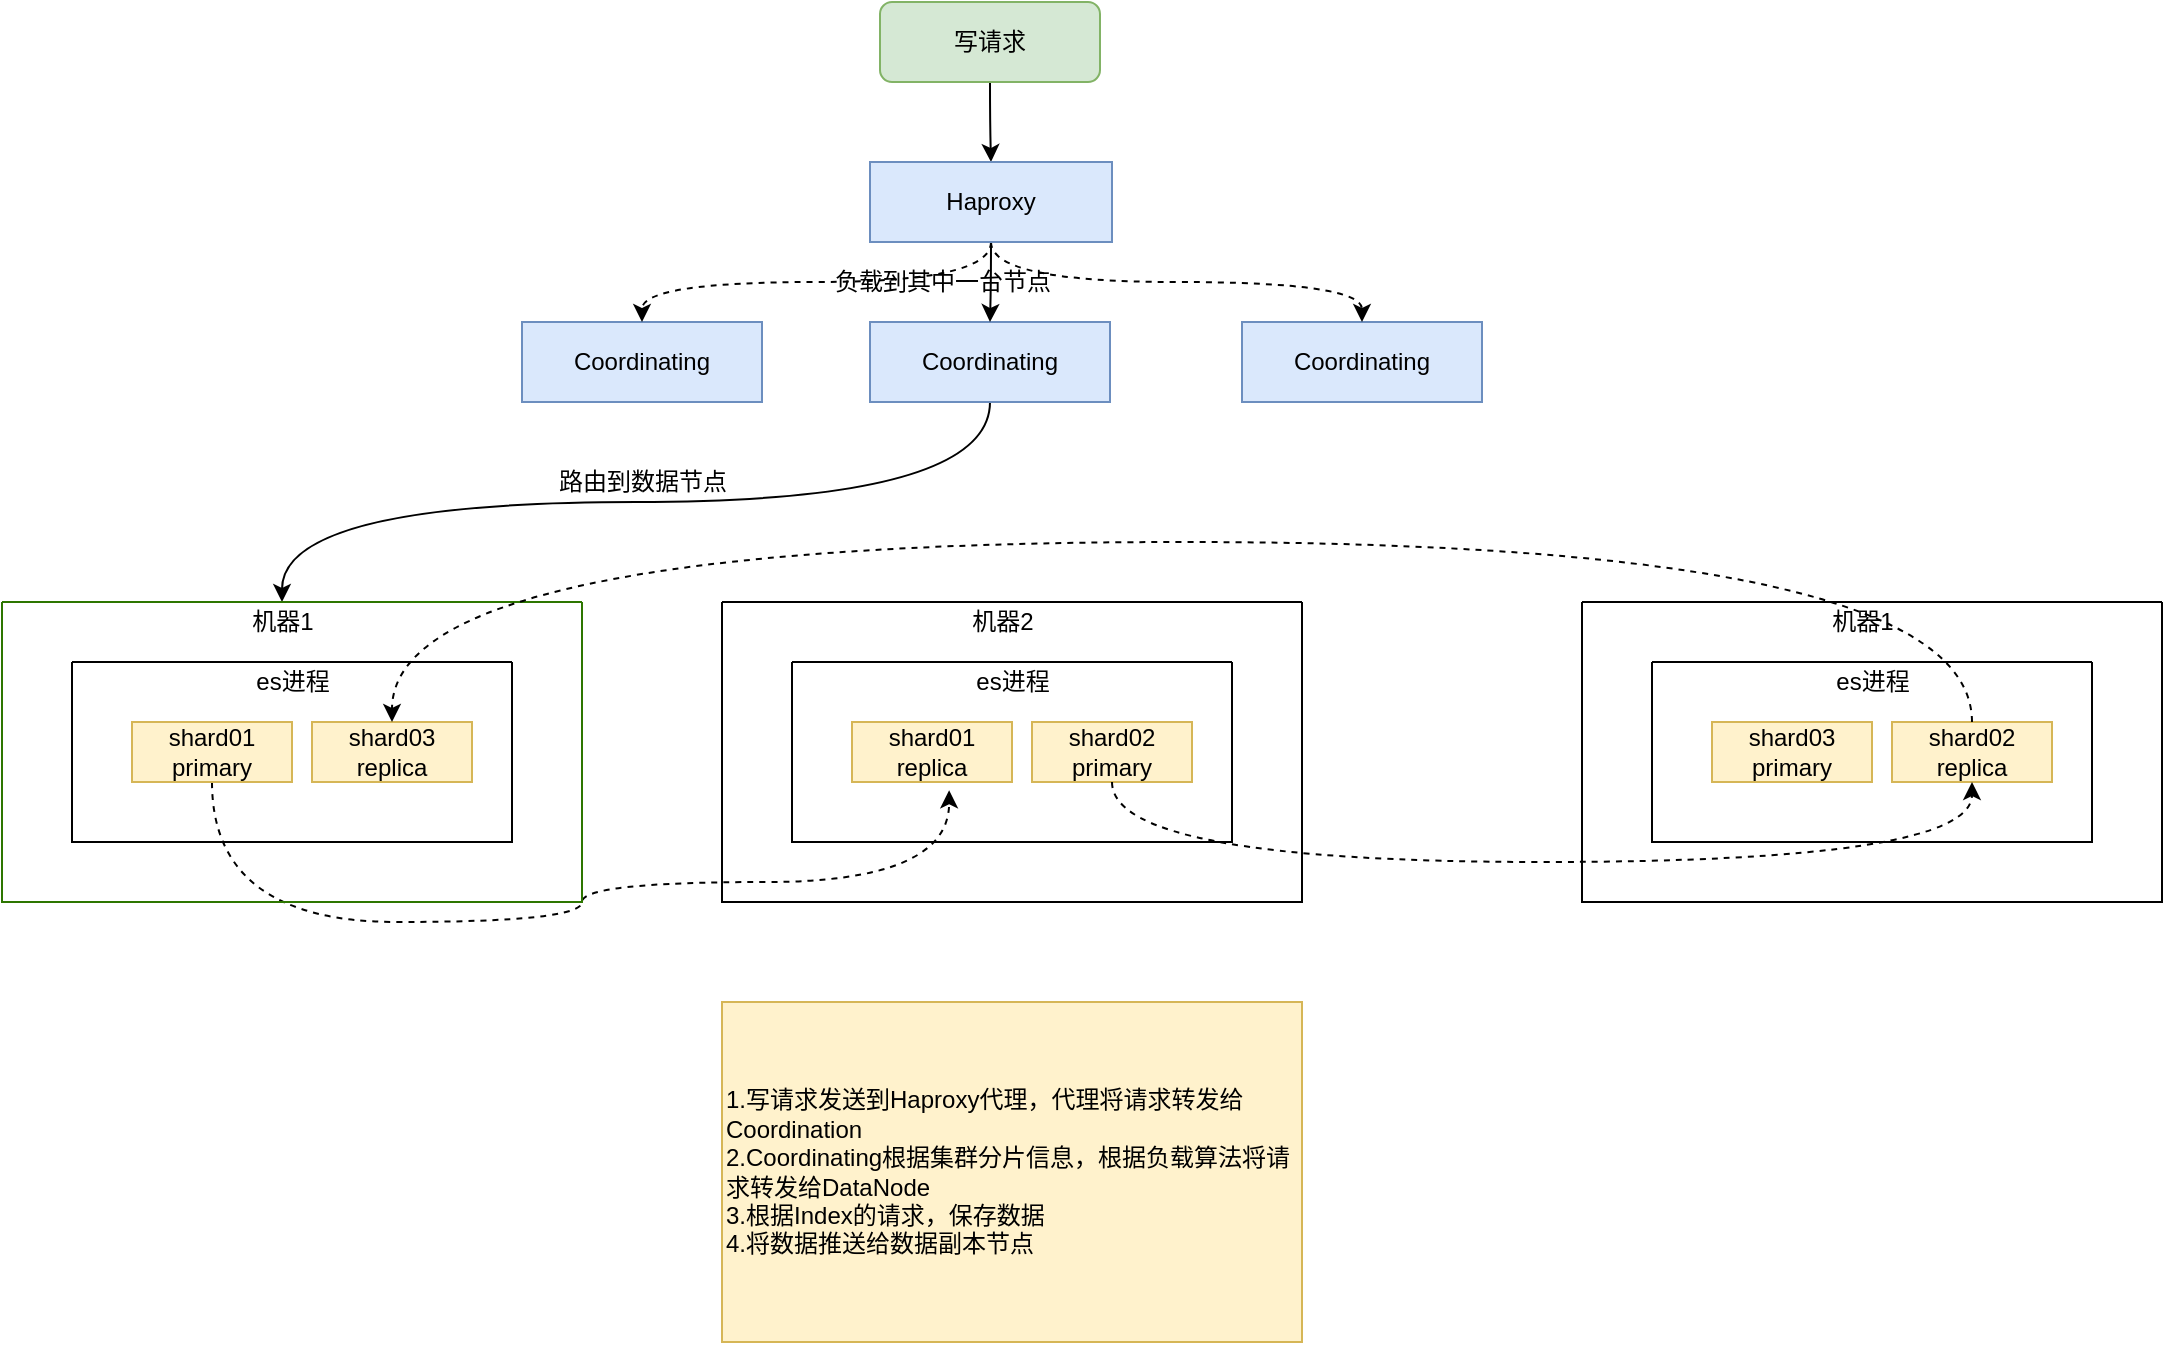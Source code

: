 <mxfile version="16.1.2" type="device"><diagram id="KwNJfRvvug9dd0L93AJV" name="第 1 页"><mxGraphModel dx="1931" dy="680" grid="1" gridSize="10" guides="1" tooltips="1" connect="1" arrows="1" fold="1" page="1" pageScale="1" pageWidth="827" pageHeight="1169" math="0" shadow="0"><root><mxCell id="0"/><mxCell id="1" parent="0"/><mxCell id="lDsc_pTy619atVIowe8W-1" value="Coordinating" style="rounded=0;whiteSpace=wrap;html=1;fillColor=#dae8fc;strokeColor=#6c8ebf;" vertex="1" parent="1"><mxGeometry x="180" y="210" width="120" height="40" as="geometry"/></mxCell><mxCell id="lDsc_pTy619atVIowe8W-6" style="edgeStyle=orthogonalEdgeStyle;rounded=0;orthogonalLoop=1;jettySize=auto;html=1;exitX=0.5;exitY=1;exitDx=0;exitDy=0;entryX=0.5;entryY=0;entryDx=0;entryDy=0;curved=1;" edge="1" parent="1" source="lDsc_pTy619atVIowe8W-2" target="lDsc_pTy619atVIowe8W-5"><mxGeometry relative="1" as="geometry"/></mxCell><mxCell id="lDsc_pTy619atVIowe8W-2" value="写请求" style="rounded=1;whiteSpace=wrap;html=1;fillColor=#d5e8d4;strokeColor=#82b366;" vertex="1" parent="1"><mxGeometry x="359" y="50" width="110" height="40" as="geometry"/></mxCell><mxCell id="lDsc_pTy619atVIowe8W-47" style="edgeStyle=orthogonalEdgeStyle;curved=1;rounded=0;orthogonalLoop=1;jettySize=auto;html=1;exitX=0.5;exitY=1;exitDx=0;exitDy=0;" edge="1" parent="1" source="lDsc_pTy619atVIowe8W-3" target="lDsc_pTy619atVIowe8W-18"><mxGeometry relative="1" as="geometry"/></mxCell><mxCell id="lDsc_pTy619atVIowe8W-3" value="Coordinating" style="rounded=0;whiteSpace=wrap;html=1;fillColor=#dae8fc;strokeColor=#6c8ebf;" vertex="1" parent="1"><mxGeometry x="354" y="210" width="120" height="40" as="geometry"/></mxCell><mxCell id="lDsc_pTy619atVIowe8W-4" value="Coordinating" style="rounded=0;whiteSpace=wrap;html=1;fillColor=#dae8fc;strokeColor=#6c8ebf;" vertex="1" parent="1"><mxGeometry x="540" y="210" width="120" height="40" as="geometry"/></mxCell><mxCell id="lDsc_pTy619atVIowe8W-8" style="edgeStyle=orthogonalEdgeStyle;curved=1;rounded=0;orthogonalLoop=1;jettySize=auto;html=1;exitX=0.5;exitY=1;exitDx=0;exitDy=0;entryX=0.5;entryY=0;entryDx=0;entryDy=0;" edge="1" parent="1" source="lDsc_pTy619atVIowe8W-5" target="lDsc_pTy619atVIowe8W-3"><mxGeometry relative="1" as="geometry"/></mxCell><mxCell id="lDsc_pTy619atVIowe8W-9" style="edgeStyle=orthogonalEdgeStyle;curved=1;rounded=0;orthogonalLoop=1;jettySize=auto;html=1;exitX=0.5;exitY=1;exitDx=0;exitDy=0;entryX=0.5;entryY=0;entryDx=0;entryDy=0;dashed=1;" edge="1" parent="1" source="lDsc_pTy619atVIowe8W-5" target="lDsc_pTy619atVIowe8W-4"><mxGeometry relative="1" as="geometry"/></mxCell><mxCell id="lDsc_pTy619atVIowe8W-14" style="edgeStyle=orthogonalEdgeStyle;curved=1;rounded=0;orthogonalLoop=1;jettySize=auto;html=1;exitX=0.5;exitY=1;exitDx=0;exitDy=0;dashed=1;" edge="1" parent="1" source="lDsc_pTy619atVIowe8W-5" target="lDsc_pTy619atVIowe8W-1"><mxGeometry relative="1" as="geometry"/></mxCell><mxCell id="lDsc_pTy619atVIowe8W-5" value="Haproxy" style="rounded=0;whiteSpace=wrap;html=1;fillColor=#dae8fc;strokeColor=#6c8ebf;" vertex="1" parent="1"><mxGeometry x="354" y="130" width="121" height="40" as="geometry"/></mxCell><mxCell id="lDsc_pTy619atVIowe8W-10" value="负载到其中一台节点" style="text;html=1;align=center;verticalAlign=middle;resizable=0;points=[];autosize=1;strokeColor=none;fillColor=none;" vertex="1" parent="1"><mxGeometry x="330" y="180" width="120" height="20" as="geometry"/></mxCell><mxCell id="lDsc_pTy619atVIowe8W-45" style="edgeStyle=orthogonalEdgeStyle;curved=1;rounded=0;orthogonalLoop=1;jettySize=auto;html=1;exitX=0.5;exitY=1;exitDx=0;exitDy=0;entryX=0.607;entryY=1.138;entryDx=0;entryDy=0;entryPerimeter=0;dashed=1;" edge="1" parent="1" source="lDsc_pTy619atVIowe8W-11" target="lDsc_pTy619atVIowe8W-26"><mxGeometry relative="1" as="geometry"><Array as="points"><mxPoint x="25" y="510"/><mxPoint x="210" y="510"/><mxPoint x="210" y="490"/><mxPoint x="394" y="490"/></Array></mxGeometry></mxCell><mxCell id="lDsc_pTy619atVIowe8W-11" value="shard01&lt;br&gt;primary" style="rounded=0;whiteSpace=wrap;html=1;fillColor=#fff2cc;strokeColor=#d6b656;" vertex="1" parent="1"><mxGeometry x="-15" y="410" width="80" height="30" as="geometry"/></mxCell><mxCell id="lDsc_pTy619atVIowe8W-15" value="" style="swimlane;startSize=0;" vertex="1" parent="1"><mxGeometry x="-45" y="380" width="220" height="90" as="geometry"/></mxCell><mxCell id="lDsc_pTy619atVIowe8W-17" value="" style="swimlane;startSize=0;fillColor=#60a917;strokeColor=#2D7600;fontColor=#ffffff;" vertex="1" parent="1"><mxGeometry x="-80" y="350" width="290" height="150" as="geometry"/></mxCell><mxCell id="lDsc_pTy619atVIowe8W-16" value="es进程" style="text;html=1;align=center;verticalAlign=middle;resizable=0;points=[];autosize=1;strokeColor=none;fillColor=none;" vertex="1" parent="lDsc_pTy619atVIowe8W-17"><mxGeometry x="120" y="30" width="50" height="20" as="geometry"/></mxCell><mxCell id="lDsc_pTy619atVIowe8W-18" value="机器1" style="text;html=1;align=center;verticalAlign=middle;resizable=0;points=[];autosize=1;strokeColor=none;fillColor=none;" vertex="1" parent="lDsc_pTy619atVIowe8W-17"><mxGeometry x="115" width="50" height="20" as="geometry"/></mxCell><mxCell id="lDsc_pTy619atVIowe8W-19" value="shard03&lt;br&gt;replica" style="rounded=0;whiteSpace=wrap;html=1;fillColor=#fff2cc;strokeColor=#d6b656;" vertex="1" parent="lDsc_pTy619atVIowe8W-17"><mxGeometry x="155" y="60" width="80" height="30" as="geometry"/></mxCell><mxCell id="lDsc_pTy619atVIowe8W-26" value="shard01&lt;br&gt;replica" style="rounded=0;whiteSpace=wrap;html=1;fillColor=#fff2cc;strokeColor=#d6b656;" vertex="1" parent="1"><mxGeometry x="345" y="410" width="80" height="30" as="geometry"/></mxCell><mxCell id="lDsc_pTy619atVIowe8W-27" value="" style="swimlane;startSize=0;" vertex="1" parent="1"><mxGeometry x="315" y="380" width="220" height="90" as="geometry"/></mxCell><mxCell id="lDsc_pTy619atVIowe8W-28" value="" style="swimlane;startSize=0;" vertex="1" parent="1"><mxGeometry x="280" y="350" width="290" height="150" as="geometry"/></mxCell><mxCell id="lDsc_pTy619atVIowe8W-29" value="es进程" style="text;html=1;align=center;verticalAlign=middle;resizable=0;points=[];autosize=1;strokeColor=none;fillColor=none;" vertex="1" parent="lDsc_pTy619atVIowe8W-28"><mxGeometry x="120" y="30" width="50" height="20" as="geometry"/></mxCell><mxCell id="lDsc_pTy619atVIowe8W-30" value="机器2" style="text;html=1;align=center;verticalAlign=middle;resizable=0;points=[];autosize=1;strokeColor=none;fillColor=none;" vertex="1" parent="lDsc_pTy619atVIowe8W-28"><mxGeometry x="115" width="50" height="20" as="geometry"/></mxCell><mxCell id="lDsc_pTy619atVIowe8W-31" value="shard02&lt;br&gt;primary" style="rounded=0;whiteSpace=wrap;html=1;fillColor=#fff2cc;strokeColor=#d6b656;" vertex="1" parent="lDsc_pTy619atVIowe8W-28"><mxGeometry x="155" y="60" width="80" height="30" as="geometry"/></mxCell><mxCell id="lDsc_pTy619atVIowe8W-38" value="shard03&lt;br&gt;primary" style="rounded=0;whiteSpace=wrap;html=1;fillColor=#fff2cc;strokeColor=#d6b656;" vertex="1" parent="1"><mxGeometry x="775" y="410" width="80" height="30" as="geometry"/></mxCell><mxCell id="lDsc_pTy619atVIowe8W-39" value="" style="swimlane;startSize=0;" vertex="1" parent="1"><mxGeometry x="745" y="380" width="220" height="90" as="geometry"/></mxCell><mxCell id="lDsc_pTy619atVIowe8W-40" value="" style="swimlane;startSize=0;" vertex="1" parent="1"><mxGeometry x="710" y="350" width="290" height="150" as="geometry"/></mxCell><mxCell id="lDsc_pTy619atVIowe8W-41" value="es进程" style="text;html=1;align=center;verticalAlign=middle;resizable=0;points=[];autosize=1;strokeColor=none;fillColor=none;" vertex="1" parent="lDsc_pTy619atVIowe8W-40"><mxGeometry x="120" y="30" width="50" height="20" as="geometry"/></mxCell><mxCell id="lDsc_pTy619atVIowe8W-42" value="机器1" style="text;html=1;align=center;verticalAlign=middle;resizable=0;points=[];autosize=1;strokeColor=none;fillColor=none;" vertex="1" parent="lDsc_pTy619atVIowe8W-40"><mxGeometry x="115" width="50" height="20" as="geometry"/></mxCell><mxCell id="lDsc_pTy619atVIowe8W-43" value="shard02&lt;br&gt;replica" style="rounded=0;whiteSpace=wrap;html=1;fillColor=#fff2cc;strokeColor=#d6b656;" vertex="1" parent="lDsc_pTy619atVIowe8W-40"><mxGeometry x="155" y="60" width="80" height="30" as="geometry"/></mxCell><mxCell id="lDsc_pTy619atVIowe8W-44" style="edgeStyle=orthogonalEdgeStyle;curved=1;rounded=0;orthogonalLoop=1;jettySize=auto;html=1;exitX=0.5;exitY=0;exitDx=0;exitDy=0;entryX=0.5;entryY=0;entryDx=0;entryDy=0;dashed=1;" edge="1" parent="1" source="lDsc_pTy619atVIowe8W-43" target="lDsc_pTy619atVIowe8W-19"><mxGeometry relative="1" as="geometry"><Array as="points"><mxPoint x="905" y="320"/><mxPoint x="115" y="320"/></Array></mxGeometry></mxCell><mxCell id="lDsc_pTy619atVIowe8W-46" style="edgeStyle=orthogonalEdgeStyle;curved=1;rounded=0;orthogonalLoop=1;jettySize=auto;html=1;exitX=0.5;exitY=1;exitDx=0;exitDy=0;entryX=0.5;entryY=1;entryDx=0;entryDy=0;dashed=1;" edge="1" parent="1" source="lDsc_pTy619atVIowe8W-31" target="lDsc_pTy619atVIowe8W-43"><mxGeometry relative="1" as="geometry"><Array as="points"><mxPoint x="475" y="480"/><mxPoint x="905" y="480"/></Array></mxGeometry></mxCell><mxCell id="lDsc_pTy619atVIowe8W-48" value="路由到数据节点" style="text;html=1;align=center;verticalAlign=middle;resizable=0;points=[];autosize=1;strokeColor=none;fillColor=none;" vertex="1" parent="1"><mxGeometry x="190" y="280" width="100" height="20" as="geometry"/></mxCell><mxCell id="lDsc_pTy619atVIowe8W-49" value="1.写请求发送到Haproxy代理，代理将请求转发给Coordination&lt;br&gt;2.Coordinating根据集群分片信息，根据负载算法将请求转发给DataNode&lt;br&gt;3.根据Index的请求，保存数据&lt;br&gt;4.将数据推送给数据副本节点" style="text;html=1;strokeColor=#d6b656;fillColor=#fff2cc;align=left;verticalAlign=middle;whiteSpace=wrap;rounded=0;" vertex="1" parent="1"><mxGeometry x="280" y="550" width="290" height="170" as="geometry"/></mxCell></root></mxGraphModel></diagram></mxfile>